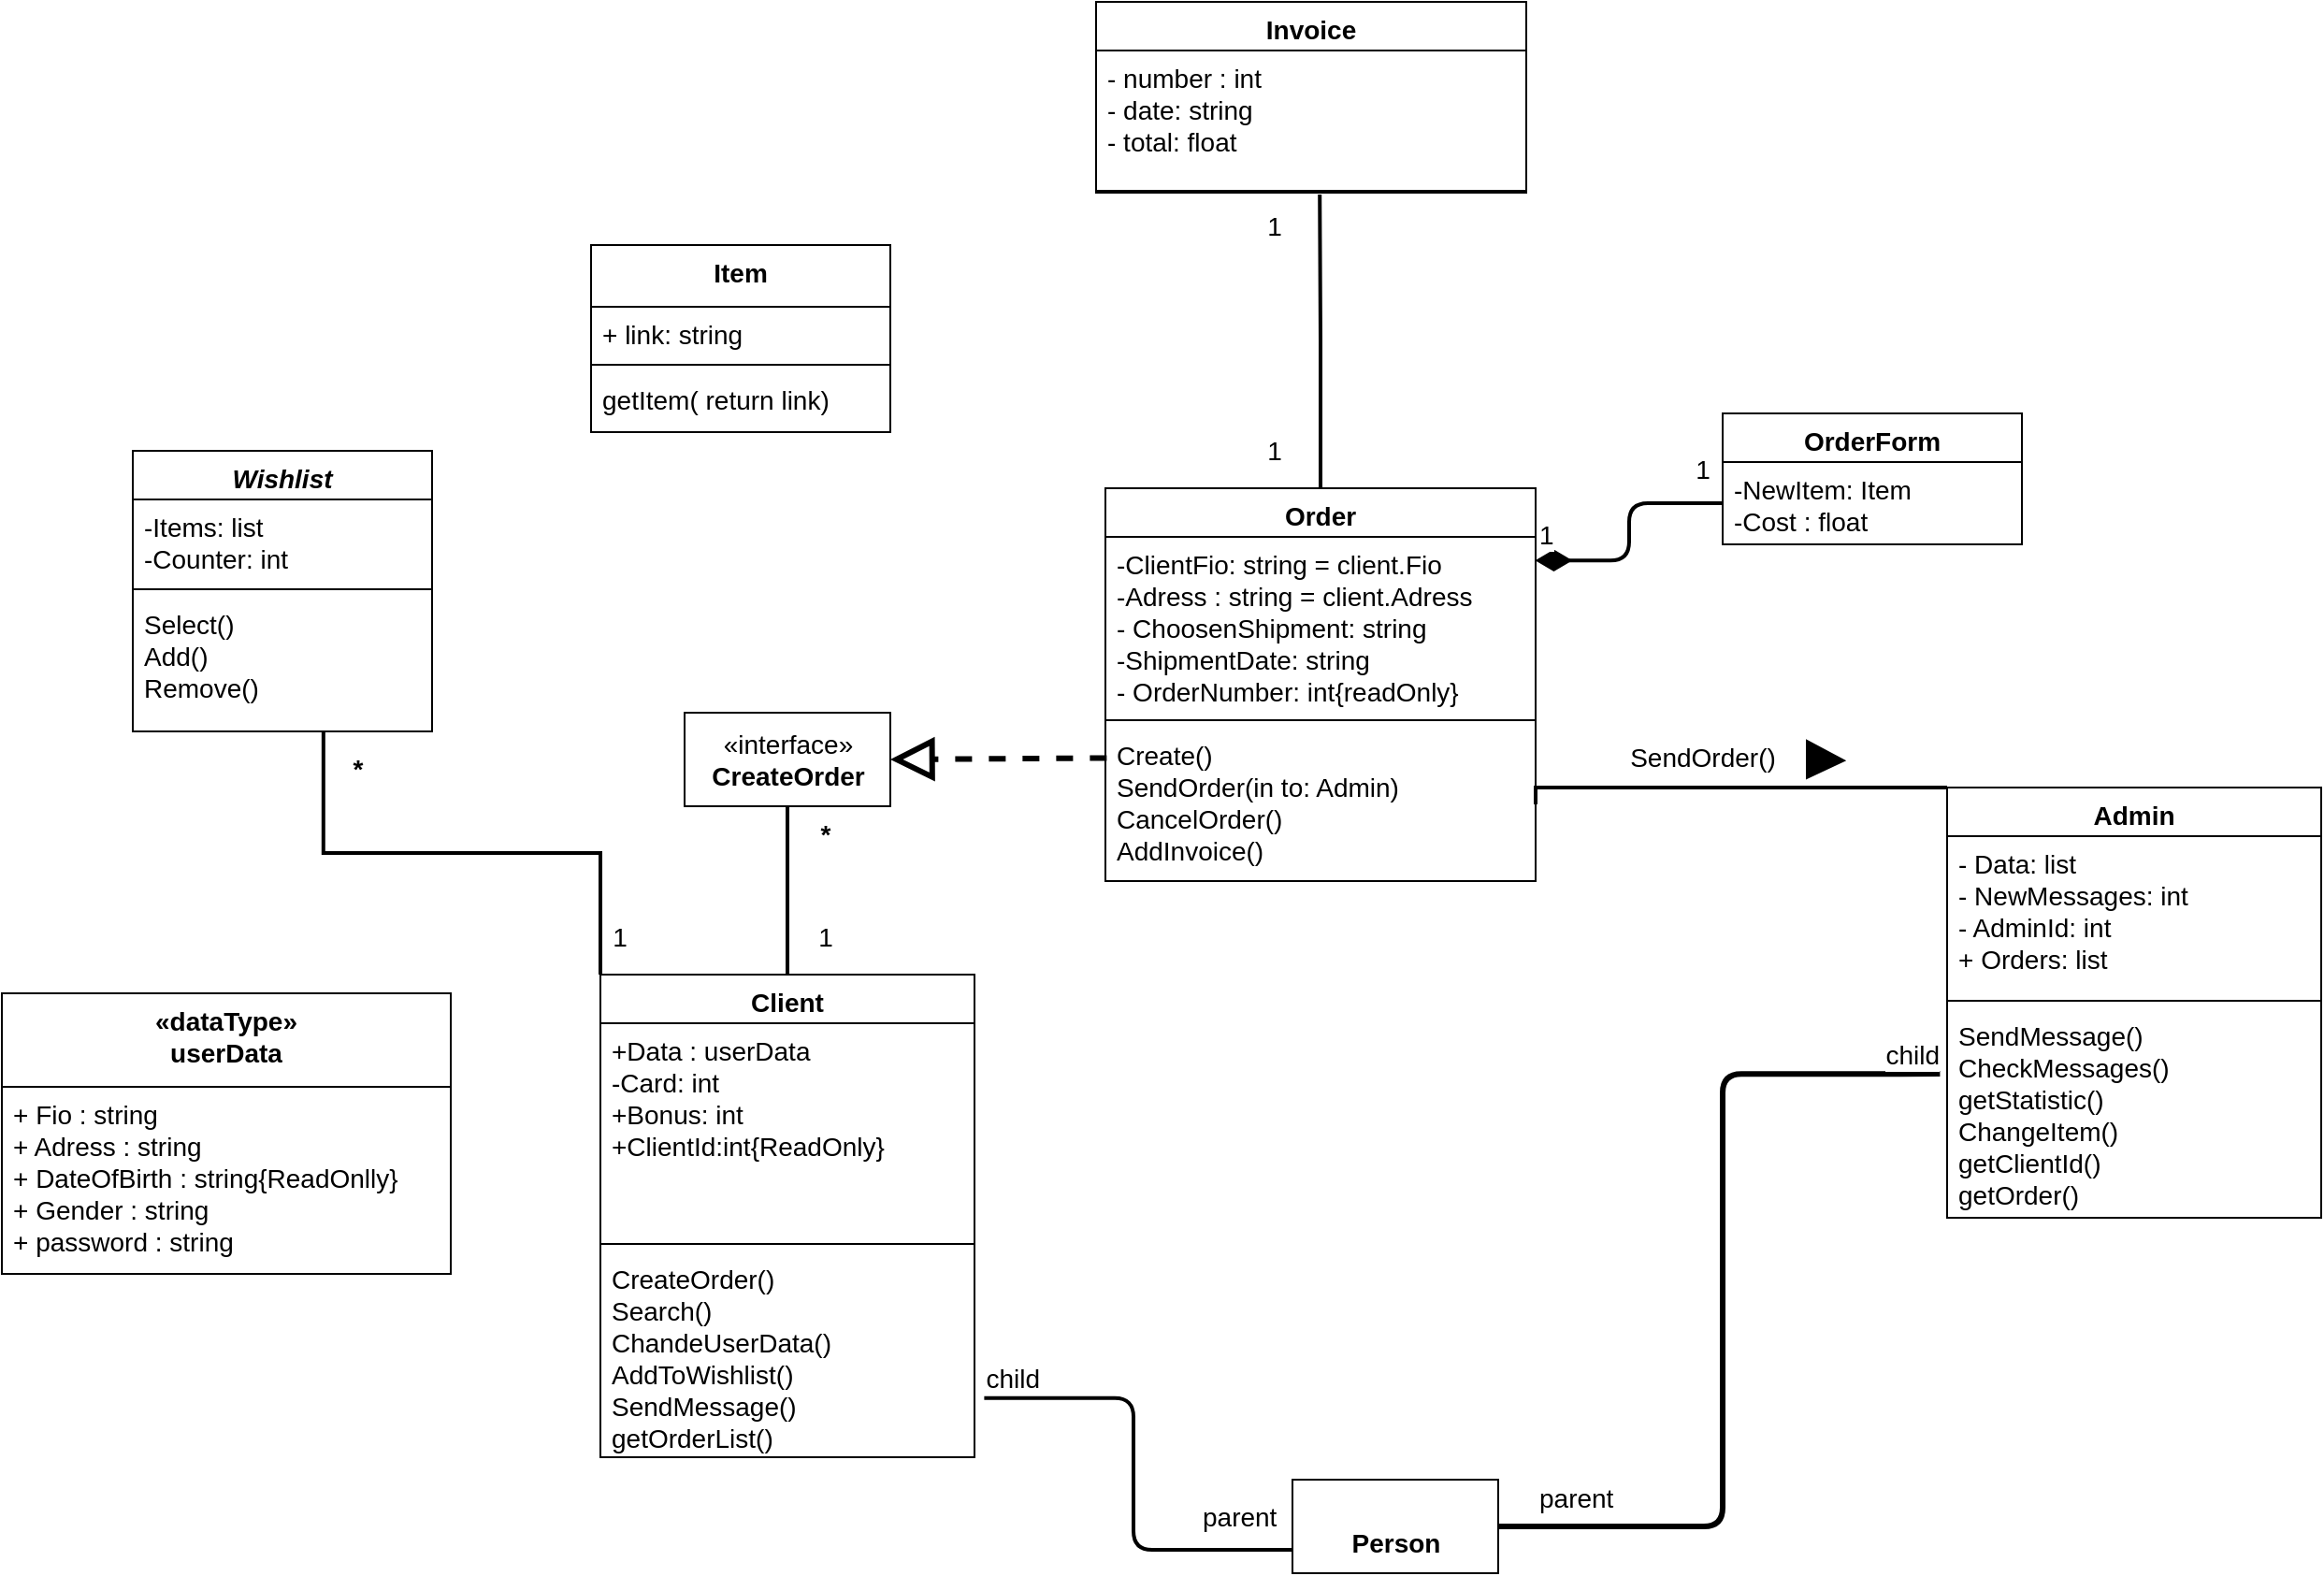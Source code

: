 <mxfile version="14.4.3" type="device"><diagram id="C5RBs43oDa-KdzZeNtuy" name="Page-1"><mxGraphModel dx="2363" dy="2133" grid="1" gridSize="10" guides="1" tooltips="1" connect="1" arrows="1" fold="1" page="1" pageScale="1" pageWidth="827" pageHeight="1169" math="0" shadow="0"><root><mxCell id="WIyWlLk6GJQsqaUBKTNV-0"/><mxCell id="WIyWlLk6GJQsqaUBKTNV-1" parent="WIyWlLk6GJQsqaUBKTNV-0"/><mxCell id="MxZkjOn3fncJZMbEp1Od-24" value="Admin" style="swimlane;fontStyle=1;align=center;verticalAlign=top;childLayout=stackLayout;horizontal=1;startSize=26;horizontalStack=0;resizeParent=1;resizeParentMax=0;resizeLast=0;collapsible=1;marginBottom=0;fontSize=14;" parent="WIyWlLk6GJQsqaUBKTNV-1" vertex="1"><mxGeometry x="820" y="340" width="200" height="230" as="geometry"/></mxCell><mxCell id="MxZkjOn3fncJZMbEp1Od-25" value="- Data: list &#10;- NewMessages: int&#10;- AdminId: int&#10;+ Orders: list&#10;" style="text;strokeColor=none;fillColor=none;align=left;verticalAlign=top;spacingLeft=4;spacingRight=4;overflow=hidden;rotatable=0;points=[[0,0.5],[1,0.5]];portConstraint=eastwest;fontSize=14;" parent="MxZkjOn3fncJZMbEp1Od-24" vertex="1"><mxGeometry y="26" width="200" height="84" as="geometry"/></mxCell><mxCell id="MxZkjOn3fncJZMbEp1Od-26" value="" style="line;strokeWidth=1;fillColor=none;align=left;verticalAlign=middle;spacingTop=-1;spacingLeft=3;spacingRight=3;rotatable=0;labelPosition=right;points=[];portConstraint=eastwest;fontSize=14;" parent="MxZkjOn3fncJZMbEp1Od-24" vertex="1"><mxGeometry y="110" width="200" height="8" as="geometry"/></mxCell><mxCell id="MxZkjOn3fncJZMbEp1Od-27" value="SendMessage()&#10;CheckMessages()&#10;getStatistic()&#10;ChangeItem()&#10;getClientId()&#10;getOrder()&#10;" style="text;strokeColor=none;fillColor=none;align=left;verticalAlign=top;spacingLeft=4;spacingRight=4;overflow=hidden;rotatable=0;points=[[0,0.5],[1,0.5]];portConstraint=eastwest;fontSize=14;" parent="MxZkjOn3fncJZMbEp1Od-24" vertex="1"><mxGeometry y="118" width="200" height="112" as="geometry"/></mxCell><mxCell id="4HFO6OtfAwgQiH3jRVCf-19" style="edgeStyle=orthogonalEdgeStyle;rounded=0;jumpSize=6;orthogonalLoop=1;jettySize=auto;html=1;exitX=0.5;exitY=0;exitDx=0;exitDy=0;entryX=0.5;entryY=1;entryDx=0;entryDy=0;endArrow=none;endFill=0;strokeColor=#000000;strokeWidth=2;fontSize=14;" parent="WIyWlLk6GJQsqaUBKTNV-1" source="MxZkjOn3fncJZMbEp1Od-28" target="j88BtGHx06EMdlE3MuFE-0" edge="1"><mxGeometry relative="1" as="geometry"/></mxCell><mxCell id="4HFO6OtfAwgQiH3jRVCf-22" style="edgeStyle=orthogonalEdgeStyle;rounded=0;jumpSize=6;orthogonalLoop=1;jettySize=auto;html=1;exitX=0;exitY=0;exitDx=0;exitDy=0;entryX=0.637;entryY=0.996;entryDx=0;entryDy=0;entryPerimeter=0;endArrow=none;endFill=0;strokeColor=#000000;strokeWidth=2;fontSize=14;" parent="WIyWlLk6GJQsqaUBKTNV-1" source="MxZkjOn3fncJZMbEp1Od-28" target="MxZkjOn3fncJZMbEp1Od-45" edge="1"><mxGeometry relative="1" as="geometry"/></mxCell><mxCell id="MxZkjOn3fncJZMbEp1Od-28" value="Client" style="swimlane;fontStyle=1;align=center;verticalAlign=top;childLayout=stackLayout;horizontal=1;startSize=26;horizontalStack=0;resizeParent=1;resizeParentMax=0;resizeLast=0;collapsible=1;marginBottom=0;fontSize=14;" parent="WIyWlLk6GJQsqaUBKTNV-1" vertex="1"><mxGeometry x="100" y="440" width="200" height="258" as="geometry"/></mxCell><mxCell id="MxZkjOn3fncJZMbEp1Od-29" value="+Data : userData&#10;-Card: int&#10;+Bonus: int&#10;+ClientId:int{ReadOnly}" style="text;strokeColor=none;fillColor=none;align=left;verticalAlign=top;spacingLeft=4;spacingRight=4;overflow=hidden;rotatable=0;points=[[0,0.5],[1,0.5]];portConstraint=eastwest;fontSize=14;" parent="MxZkjOn3fncJZMbEp1Od-28" vertex="1"><mxGeometry y="26" width="200" height="114" as="geometry"/></mxCell><mxCell id="MxZkjOn3fncJZMbEp1Od-30" value="" style="line;strokeWidth=1;fillColor=none;align=left;verticalAlign=middle;spacingTop=-1;spacingLeft=3;spacingRight=3;rotatable=0;labelPosition=right;points=[];portConstraint=eastwest;fontSize=14;" parent="MxZkjOn3fncJZMbEp1Od-28" vertex="1"><mxGeometry y="140" width="200" height="8" as="geometry"/></mxCell><mxCell id="MxZkjOn3fncJZMbEp1Od-31" value="CreateOrder()&#10;Search()&#10;ChandeUserData()&#10;AddToWishlist()&#10;SendMessage()&#10;getOrderList()" style="text;strokeColor=none;fillColor=none;align=left;verticalAlign=top;spacingLeft=4;spacingRight=4;overflow=hidden;rotatable=0;points=[[0,0.5],[1,0.5]];portConstraint=eastwest;fontSize=14;" parent="MxZkjOn3fncJZMbEp1Od-28" vertex="1"><mxGeometry y="148" width="200" height="110" as="geometry"/></mxCell><mxCell id="MxZkjOn3fncJZMbEp1Od-42" value="Wishlist" style="swimlane;fontStyle=3;align=center;verticalAlign=top;childLayout=stackLayout;horizontal=1;startSize=26;horizontalStack=0;resizeParent=1;resizeParentMax=0;resizeLast=0;collapsible=1;marginBottom=0;fontSize=14;" parent="WIyWlLk6GJQsqaUBKTNV-1" vertex="1"><mxGeometry x="-150" y="160" width="160" height="150" as="geometry"/></mxCell><mxCell id="MxZkjOn3fncJZMbEp1Od-43" value="-Items: list&#10;-Counter: int" style="text;strokeColor=none;fillColor=none;align=left;verticalAlign=top;spacingLeft=4;spacingRight=4;overflow=hidden;rotatable=0;points=[[0,0.5],[1,0.5]];portConstraint=eastwest;fontSize=14;" parent="MxZkjOn3fncJZMbEp1Od-42" vertex="1"><mxGeometry y="26" width="160" height="44" as="geometry"/></mxCell><mxCell id="MxZkjOn3fncJZMbEp1Od-44" value="" style="line;strokeWidth=1;fillColor=none;align=left;verticalAlign=middle;spacingTop=-1;spacingLeft=3;spacingRight=3;rotatable=0;labelPosition=right;points=[];portConstraint=eastwest;fontSize=14;" parent="MxZkjOn3fncJZMbEp1Od-42" vertex="1"><mxGeometry y="70" width="160" height="8" as="geometry"/></mxCell><mxCell id="MxZkjOn3fncJZMbEp1Od-45" value="Select()&#10;Add()&#10;Remove()" style="text;strokeColor=none;fillColor=none;align=left;verticalAlign=top;spacingLeft=4;spacingRight=4;overflow=hidden;rotatable=0;points=[[0,0.5],[1,0.5]];portConstraint=eastwest;fontSize=14;" parent="MxZkjOn3fncJZMbEp1Od-42" vertex="1"><mxGeometry y="78" width="160" height="72" as="geometry"/></mxCell><mxCell id="j88BtGHx06EMdlE3MuFE-0" value="«interface»&lt;br style=&quot;font-size: 14px;&quot;&gt;&lt;b style=&quot;font-size: 14px;&quot;&gt;CreateOrder&lt;/b&gt;" style="html=1;fontSize=14;" parent="WIyWlLk6GJQsqaUBKTNV-1" vertex="1"><mxGeometry x="145" y="300" width="110" height="50" as="geometry"/></mxCell><mxCell id="bKHdYpx2ciPhfkFJ5sZF-0" value="&lt;br style=&quot;font-size: 14px&quot;&gt;&lt;b style=&quot;font-size: 14px&quot;&gt;Person&lt;/b&gt;" style="html=1;fontSize=14;" parent="WIyWlLk6GJQsqaUBKTNV-1" vertex="1"><mxGeometry x="470" y="710" width="110" height="50" as="geometry"/></mxCell><mxCell id="bKHdYpx2ciPhfkFJ5sZF-1" value="«dataType»&#10;userData" style="swimlane;fontStyle=1;align=center;verticalAlign=top;childLayout=stackLayout;horizontal=1;startSize=50;horizontalStack=0;resizeParent=1;resizeParentMax=0;resizeLast=0;collapsible=1;marginBottom=0;fontSize=14;" parent="WIyWlLk6GJQsqaUBKTNV-1" vertex="1"><mxGeometry x="-220" y="450" width="240" height="150" as="geometry"/></mxCell><mxCell id="bKHdYpx2ciPhfkFJ5sZF-2" value="+ Fio : string&#10;+ Adress : string&#10;+ DateOfBirth : string{ReadOnlly}&#10;+ Gender : string&#10;+ password : string" style="text;strokeColor=none;fillColor=none;align=left;verticalAlign=top;spacingLeft=4;spacingRight=4;overflow=hidden;rotatable=0;points=[[0,0.5],[1,0.5]];portConstraint=eastwest;fontSize=14;" parent="bKHdYpx2ciPhfkFJ5sZF-1" vertex="1"><mxGeometry y="50" width="240" height="100" as="geometry"/></mxCell><mxCell id="4HFO6OtfAwgQiH3jRVCf-6" value="" style="endArrow=none;html=1;edgeStyle=orthogonalEdgeStyle;strokeColor=#000000;strokeWidth=3;fontSize=14;exitX=1;exitY=0.5;exitDx=0;exitDy=0;entryX=-0.019;entryY=0.313;entryDx=0;entryDy=0;entryPerimeter=0;" parent="WIyWlLk6GJQsqaUBKTNV-1" source="bKHdYpx2ciPhfkFJ5sZF-0" target="MxZkjOn3fncJZMbEp1Od-27" edge="1"><mxGeometry relative="1" as="geometry"><mxPoint x="780" y="778.8" as="sourcePoint"/><mxPoint x="611.8" y="720" as="targetPoint"/></mxGeometry></mxCell><mxCell id="4HFO6OtfAwgQiH3jRVCf-7" value="parent" style="edgeLabel;resizable=0;html=1;align=left;verticalAlign=bottom;fontSize=14;" parent="4HFO6OtfAwgQiH3jRVCf-6" connectable="0" vertex="1"><mxGeometry x="-1" relative="1" as="geometry"><mxPoint x="20" y="-5" as="offset"/></mxGeometry></mxCell><mxCell id="4HFO6OtfAwgQiH3jRVCf-8" value="child" style="edgeLabel;resizable=0;html=1;align=right;verticalAlign=bottom;fontSize=14;" parent="4HFO6OtfAwgQiH3jRVCf-6" connectable="0" vertex="1"><mxGeometry x="1" relative="1" as="geometry"/></mxCell><mxCell id="4HFO6OtfAwgQiH3jRVCf-12" value="" style="endArrow=block;endSize=16;endFill=0;html=1;dashed=1;strokeColor=#000000;strokeWidth=3;fontSize=14;entryX=1;entryY=0.5;entryDx=0;entryDy=0;exitX=0.003;exitY=0.198;exitDx=0;exitDy=0;exitPerimeter=0;" parent="WIyWlLk6GJQsqaUBKTNV-1" source="4HFO6OtfAwgQiH3jRVCf-17" target="j88BtGHx06EMdlE3MuFE-0" edge="1"><mxGeometry width="160" relative="1" as="geometry"><mxPoint x="470.69" y="358" as="sourcePoint"/><mxPoint x="440" y="230" as="targetPoint"/><Array as="points"/></mxGeometry></mxCell><mxCell id="4HFO6OtfAwgQiH3jRVCf-14" value="Order" style="swimlane;fontStyle=1;align=center;verticalAlign=top;childLayout=stackLayout;horizontal=1;startSize=26;horizontalStack=0;resizeParent=1;resizeParentMax=0;resizeLast=0;collapsible=1;marginBottom=0;fontSize=14;" parent="WIyWlLk6GJQsqaUBKTNV-1" vertex="1"><mxGeometry x="370" y="180" width="230" height="210" as="geometry"/></mxCell><mxCell id="4HFO6OtfAwgQiH3jRVCf-15" value="-ClientFio: string = client.Fio&#10;-Adress : string = client.Adress&#10;- ChoosenShipment: string&#10;-ShipmentDate: string&#10;- OrderNumber: int{readOnly}" style="text;strokeColor=none;fillColor=none;align=left;verticalAlign=top;spacingLeft=4;spacingRight=4;overflow=hidden;rotatable=0;points=[[0,0.5],[1,0.5]];portConstraint=eastwest;fontSize=14;" parent="4HFO6OtfAwgQiH3jRVCf-14" vertex="1"><mxGeometry y="26" width="230" height="94" as="geometry"/></mxCell><mxCell id="4HFO6OtfAwgQiH3jRVCf-16" value="" style="line;strokeWidth=1;fillColor=none;align=left;verticalAlign=middle;spacingTop=-1;spacingLeft=3;spacingRight=3;rotatable=0;labelPosition=right;points=[];portConstraint=eastwest;fontSize=14;" parent="4HFO6OtfAwgQiH3jRVCf-14" vertex="1"><mxGeometry y="120" width="230" height="8" as="geometry"/></mxCell><mxCell id="4HFO6OtfAwgQiH3jRVCf-17" value="Create()&#10;SendOrder(in to: Admin)&#10;CancelOrder()&#10;AddInvoice()&#10;" style="text;strokeColor=none;fillColor=none;align=left;verticalAlign=top;spacingLeft=4;spacingRight=4;overflow=hidden;rotatable=0;points=[[0,0.5],[1,0.5]];portConstraint=eastwest;fontSize=14;" parent="4HFO6OtfAwgQiH3jRVCf-14" vertex="1"><mxGeometry y="128" width="230" height="82" as="geometry"/></mxCell><mxCell id="4HFO6OtfAwgQiH3jRVCf-20" value="1" style="text;html=1;align=center;verticalAlign=middle;resizable=0;points=[];autosize=1;fontSize=14;" parent="WIyWlLk6GJQsqaUBKTNV-1" vertex="1"><mxGeometry x="210" y="410" width="20" height="20" as="geometry"/></mxCell><mxCell id="4HFO6OtfAwgQiH3jRVCf-23" value="1" style="text;html=1;align=center;verticalAlign=middle;resizable=0;points=[];autosize=1;fontSize=14;rotation=0;" parent="WIyWlLk6GJQsqaUBKTNV-1" vertex="1"><mxGeometry x="100" y="410" width="20" height="20" as="geometry"/></mxCell><mxCell id="4HFO6OtfAwgQiH3jRVCf-24" value="&lt;font style=&quot;font-size: 14px;&quot;&gt;&lt;b style=&quot;font-size: 14px;&quot;&gt;*&lt;/b&gt;&lt;/font&gt;" style="text;html=1;align=center;verticalAlign=middle;resizable=0;points=[];autosize=1;fontSize=14;" parent="WIyWlLk6GJQsqaUBKTNV-1" vertex="1"><mxGeometry x="-40" y="320" width="20" height="20" as="geometry"/></mxCell><mxCell id="4HFO6OtfAwgQiH3jRVCf-25" value="" style="endArrow=none;html=1;edgeStyle=orthogonalEdgeStyle;strokeColor=#000000;strokeWidth=2;fontSize=14;entryX=1.026;entryY=0.713;entryDx=0;entryDy=0;entryPerimeter=0;exitX=0;exitY=0.75;exitDx=0;exitDy=0;" parent="WIyWlLk6GJQsqaUBKTNV-1" source="bKHdYpx2ciPhfkFJ5sZF-0" target="MxZkjOn3fncJZMbEp1Od-31" edge="1"><mxGeometry relative="1" as="geometry"><mxPoint x="280" y="390" as="sourcePoint"/><mxPoint x="360" y="700" as="targetPoint"/></mxGeometry></mxCell><mxCell id="4HFO6OtfAwgQiH3jRVCf-26" value="parent" style="edgeLabel;resizable=0;html=1;align=left;verticalAlign=bottom;fontSize=14;" parent="4HFO6OtfAwgQiH3jRVCf-25" connectable="0" vertex="1"><mxGeometry x="-1" relative="1" as="geometry"><mxPoint x="-50" y="-7" as="offset"/></mxGeometry></mxCell><mxCell id="4HFO6OtfAwgQiH3jRVCf-27" value="child" style="edgeLabel;resizable=0;html=1;align=right;verticalAlign=bottom;fontSize=14;" parent="4HFO6OtfAwgQiH3jRVCf-25" connectable="0" vertex="1"><mxGeometry x="1" relative="1" as="geometry"><mxPoint x="30" as="offset"/></mxGeometry></mxCell><mxCell id="4HFO6OtfAwgQiH3jRVCf-31" style="edgeStyle=orthogonalEdgeStyle;rounded=0;jumpSize=6;orthogonalLoop=1;jettySize=auto;html=1;exitX=1;exitY=0.5;exitDx=0;exitDy=0;entryX=0;entryY=0;entryDx=0;entryDy=0;endArrow=none;endFill=0;strokeColor=#000000;strokeWidth=2;fontSize=14;" parent="WIyWlLk6GJQsqaUBKTNV-1" source="4HFO6OtfAwgQiH3jRVCf-17" target="MxZkjOn3fncJZMbEp1Od-24" edge="1"><mxGeometry relative="1" as="geometry"><Array as="points"><mxPoint x="600" y="340"/></Array></mxGeometry></mxCell><mxCell id="4HFO6OtfAwgQiH3jRVCf-33" value="SendOrder()" style="text;html=1;align=center;verticalAlign=middle;resizable=0;points=[];autosize=1;fontSize=14;" parent="WIyWlLk6GJQsqaUBKTNV-1" vertex="1"><mxGeometry x="644" y="314" width="90" height="20" as="geometry"/></mxCell><mxCell id="4HFO6OtfAwgQiH3jRVCf-34" value="" style="verticalLabelPosition=bottom;verticalAlign=top;html=1;shape=mxgraph.basic.acute_triangle;dx=0.53;fontSize=14;rotation=90;fillColor=#000000;" parent="WIyWlLk6GJQsqaUBKTNV-1" vertex="1"><mxGeometry x="745" y="315" width="20" height="20" as="geometry"/></mxCell><mxCell id="4HFO6OtfAwgQiH3jRVCf-35" value="&lt;font style=&quot;font-size: 14px;&quot;&gt;&lt;b style=&quot;font-size: 14px;&quot;&gt;*&lt;/b&gt;&lt;/font&gt;" style="text;html=1;align=center;verticalAlign=middle;resizable=0;points=[];autosize=1;fontSize=14;" parent="WIyWlLk6GJQsqaUBKTNV-1" vertex="1"><mxGeometry x="210" y="355" width="20" height="20" as="geometry"/></mxCell><mxCell id="4HFO6OtfAwgQiH3jRVCf-40" value="Invoice" style="swimlane;fontStyle=1;align=center;verticalAlign=top;childLayout=stackLayout;horizontal=1;startSize=26;horizontalStack=0;resizeParent=1;resizeParentMax=0;resizeLast=0;collapsible=1;marginBottom=0;labelBackgroundColor=#FFFFFF;fillColor=#FFFFFF;fontSize=14;fontColor=#000000;" parent="WIyWlLk6GJQsqaUBKTNV-1" vertex="1"><mxGeometry x="365" y="-80" width="230" height="102" as="geometry"/></mxCell><mxCell id="4HFO6OtfAwgQiH3jRVCf-41" value="- number : int&#10;- date: string&#10;- total: float" style="text;strokeColor=none;fillColor=none;align=left;verticalAlign=top;spacingLeft=4;spacingRight=4;overflow=hidden;rotatable=0;points=[[0,0.5],[1,0.5]];portConstraint=eastwest;fontSize=14;" parent="4HFO6OtfAwgQiH3jRVCf-40" vertex="1"><mxGeometry y="26" width="230" height="74" as="geometry"/></mxCell><mxCell id="4HFO6OtfAwgQiH3jRVCf-42" value="" style="line;strokeWidth=1;fillColor=none;align=left;verticalAlign=middle;spacingTop=-1;spacingLeft=3;spacingRight=3;rotatable=0;labelPosition=right;points=[];portConstraint=eastwest;fontSize=14;" parent="4HFO6OtfAwgQiH3jRVCf-40" vertex="1"><mxGeometry y="100" width="230" height="2" as="geometry"/></mxCell><mxCell id="4HFO6OtfAwgQiH3jRVCf-48" style="edgeStyle=orthogonalEdgeStyle;rounded=0;jumpSize=6;orthogonalLoop=1;jettySize=auto;html=1;entryX=0.52;entryY=1.5;entryDx=0;entryDy=0;entryPerimeter=0;endArrow=none;endFill=0;strokeColor=#000000;strokeWidth=2;fontSize=14;exitX=0.5;exitY=0;exitDx=0;exitDy=0;" parent="WIyWlLk6GJQsqaUBKTNV-1" source="4HFO6OtfAwgQiH3jRVCf-14" target="4HFO6OtfAwgQiH3jRVCf-42" edge="1"><mxGeometry relative="1" as="geometry"><mxPoint x="490" y="170" as="sourcePoint"/><mxPoint x="-38.08" y="319.712" as="targetPoint"/></mxGeometry></mxCell><mxCell id="4HFO6OtfAwgQiH3jRVCf-49" value="1" style="text;html=1;align=center;verticalAlign=middle;resizable=0;points=[];autosize=1;fontSize=14;fontColor=#000000;" parent="WIyWlLk6GJQsqaUBKTNV-1" vertex="1"><mxGeometry x="450" y="150" width="20" height="20" as="geometry"/></mxCell><mxCell id="4HFO6OtfAwgQiH3jRVCf-50" value="1" style="text;html=1;align=center;verticalAlign=middle;resizable=0;points=[];autosize=1;fontSize=14;fontColor=#000000;" parent="WIyWlLk6GJQsqaUBKTNV-1" vertex="1"><mxGeometry x="450" y="30" width="20" height="20" as="geometry"/></mxCell><mxCell id="4HFO6OtfAwgQiH3jRVCf-51" value="Item" style="swimlane;fontStyle=1;align=center;verticalAlign=top;childLayout=stackLayout;horizontal=1;startSize=33;horizontalStack=0;resizeParent=1;resizeParentMax=0;resizeLast=0;collapsible=1;marginBottom=0;labelBackgroundColor=#FFFFFF;fontSize=14;fontColor=#000000;fillColor=none;" parent="WIyWlLk6GJQsqaUBKTNV-1" vertex="1"><mxGeometry x="95" y="50" width="160" height="100" as="geometry"/></mxCell><mxCell id="4HFO6OtfAwgQiH3jRVCf-52" value="+ link: string" style="text;strokeColor=none;fillColor=none;align=left;verticalAlign=top;spacingLeft=4;spacingRight=4;overflow=hidden;rotatable=0;points=[[0,0.5],[1,0.5]];portConstraint=eastwest;fontSize=14;" parent="4HFO6OtfAwgQiH3jRVCf-51" vertex="1"><mxGeometry y="33" width="160" height="27" as="geometry"/></mxCell><mxCell id="4HFO6OtfAwgQiH3jRVCf-53" value="" style="line;strokeWidth=1;fillColor=none;align=left;verticalAlign=middle;spacingTop=-1;spacingLeft=3;spacingRight=3;rotatable=0;labelPosition=right;points=[];portConstraint=eastwest;fontSize=14;" parent="4HFO6OtfAwgQiH3jRVCf-51" vertex="1"><mxGeometry y="60" width="160" height="8" as="geometry"/></mxCell><mxCell id="4HFO6OtfAwgQiH3jRVCf-54" value="getItem( return link)" style="text;strokeColor=none;fillColor=none;align=left;verticalAlign=top;spacingLeft=4;spacingRight=4;overflow=hidden;rotatable=0;points=[[0,0.5],[1,0.5]];portConstraint=eastwest;fontSize=14;" parent="4HFO6OtfAwgQiH3jRVCf-51" vertex="1"><mxGeometry y="68" width="160" height="32" as="geometry"/></mxCell><mxCell id="4HFO6OtfAwgQiH3jRVCf-55" value="OrderForm" style="swimlane;fontStyle=1;align=center;verticalAlign=top;childLayout=stackLayout;horizontal=1;startSize=26;horizontalStack=0;resizeParent=1;resizeParentMax=0;resizeLast=0;collapsible=1;marginBottom=0;labelBackgroundColor=#FFFFFF;fillColor=none;fontSize=14;fontColor=#000000;" parent="WIyWlLk6GJQsqaUBKTNV-1" vertex="1"><mxGeometry x="700" y="140" width="160" height="70" as="geometry"/></mxCell><mxCell id="4HFO6OtfAwgQiH3jRVCf-56" value="-NewItem: Item&#10;-Cost : float" style="text;strokeColor=none;fillColor=none;align=left;verticalAlign=top;spacingLeft=4;spacingRight=4;overflow=hidden;rotatable=0;points=[[0,0.5],[1,0.5]];portConstraint=eastwest;fontSize=14;" parent="4HFO6OtfAwgQiH3jRVCf-55" vertex="1"><mxGeometry y="26" width="160" height="44" as="geometry"/></mxCell><mxCell id="4HFO6OtfAwgQiH3jRVCf-57" value="" style="line;strokeWidth=1;fillColor=none;align=left;verticalAlign=middle;spacingTop=-1;spacingLeft=3;spacingRight=3;rotatable=0;labelPosition=right;points=[];portConstraint=eastwest;fontSize=14;" parent="4HFO6OtfAwgQiH3jRVCf-55" vertex="1"><mxGeometry y="70" width="160" as="geometry"/></mxCell><mxCell id="4HFO6OtfAwgQiH3jRVCf-59" value="1" style="endArrow=none;html=1;endSize=12;startArrow=diamondThin;startSize=14;startFill=1;edgeStyle=orthogonalEdgeStyle;align=left;verticalAlign=bottom;strokeColor=#000000;strokeWidth=2;fontSize=14;fontColor=#000000;exitX=0.999;exitY=0.134;exitDx=0;exitDy=0;exitPerimeter=0;entryX=0;entryY=0.5;entryDx=0;entryDy=0;endFill=0;" parent="WIyWlLk6GJQsqaUBKTNV-1" source="4HFO6OtfAwgQiH3jRVCf-15" target="4HFO6OtfAwgQiH3jRVCf-56" edge="1"><mxGeometry x="-1" y="3" relative="1" as="geometry"><mxPoint x="660" y="110" as="sourcePoint"/><mxPoint x="630" y="90" as="targetPoint"/></mxGeometry></mxCell><mxCell id="4HFO6OtfAwgQiH3jRVCf-60" value="1" style="text;html=1;align=center;verticalAlign=middle;resizable=0;points=[];autosize=1;fontSize=14;fontColor=#000000;" parent="WIyWlLk6GJQsqaUBKTNV-1" vertex="1"><mxGeometry x="679" y="160" width="20" height="20" as="geometry"/></mxCell></root></mxGraphModel></diagram></mxfile>